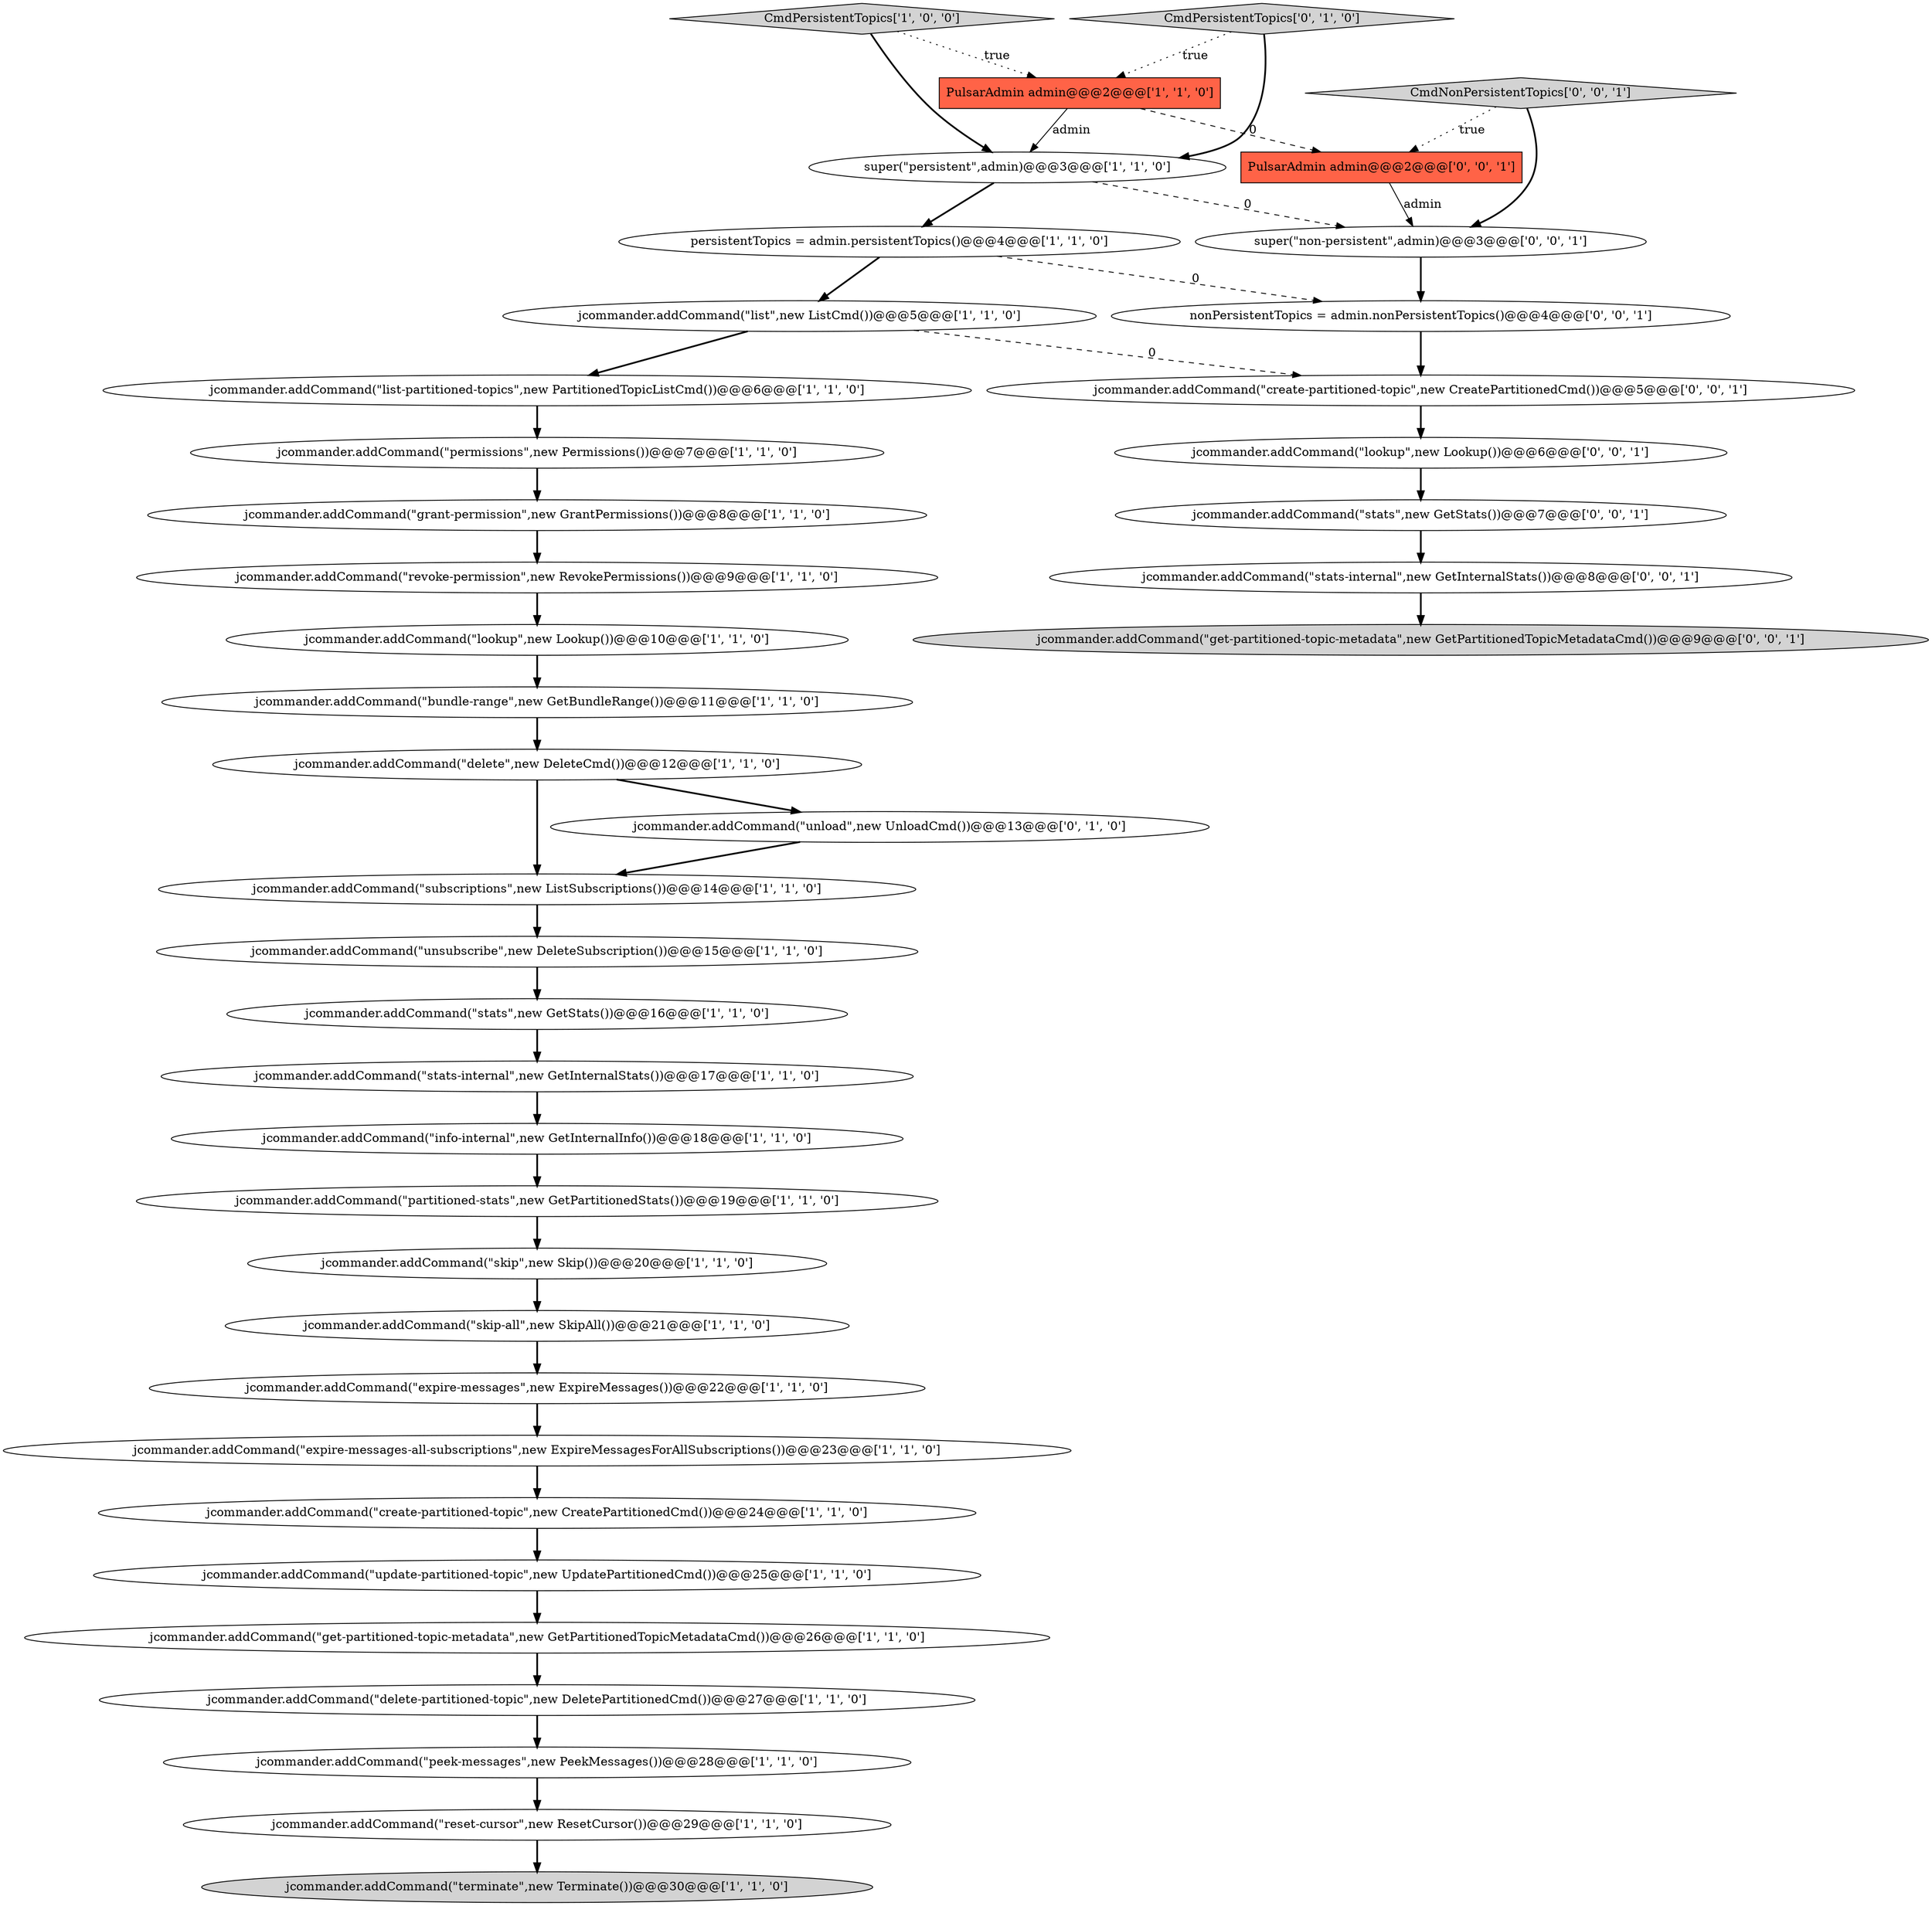 digraph {
39 [style = filled, label = "PulsarAdmin admin@@@2@@@['0', '0', '1']", fillcolor = tomato, shape = box image = "AAA0AAABBB3BBB"];
31 [style = filled, label = "nonPersistentTopics = admin.nonPersistentTopics()@@@4@@@['0', '0', '1']", fillcolor = white, shape = ellipse image = "AAA0AAABBB3BBB"];
16 [style = filled, label = "jcommander.addCommand(\"peek-messages\",new PeekMessages())@@@28@@@['1', '1', '0']", fillcolor = white, shape = ellipse image = "AAA0AAABBB1BBB"];
22 [style = filled, label = "jcommander.addCommand(\"terminate\",new Terminate())@@@30@@@['1', '1', '0']", fillcolor = lightgray, shape = ellipse image = "AAA0AAABBB1BBB"];
18 [style = filled, label = "jcommander.addCommand(\"expire-messages-all-subscriptions\",new ExpireMessagesForAllSubscriptions())@@@23@@@['1', '1', '0']", fillcolor = white, shape = ellipse image = "AAA0AAABBB1BBB"];
15 [style = filled, label = "jcommander.addCommand(\"update-partitioned-topic\",new UpdatePartitionedCmd())@@@25@@@['1', '1', '0']", fillcolor = white, shape = ellipse image = "AAA0AAABBB1BBB"];
32 [style = filled, label = "CmdNonPersistentTopics['0', '0', '1']", fillcolor = lightgray, shape = diamond image = "AAA0AAABBB3BBB"];
25 [style = filled, label = "jcommander.addCommand(\"create-partitioned-topic\",new CreatePartitionedCmd())@@@24@@@['1', '1', '0']", fillcolor = white, shape = ellipse image = "AAA0AAABBB1BBB"];
17 [style = filled, label = "PulsarAdmin admin@@@2@@@['1', '1', '0']", fillcolor = tomato, shape = box image = "AAA0AAABBB1BBB"];
3 [style = filled, label = "persistentTopics = admin.persistentTopics()@@@4@@@['1', '1', '0']", fillcolor = white, shape = ellipse image = "AAA0AAABBB1BBB"];
14 [style = filled, label = "jcommander.addCommand(\"bundle-range\",new GetBundleRange())@@@11@@@['1', '1', '0']", fillcolor = white, shape = ellipse image = "AAA0AAABBB1BBB"];
27 [style = filled, label = "jcommander.addCommand(\"stats-internal\",new GetInternalStats())@@@17@@@['1', '1', '0']", fillcolor = white, shape = ellipse image = "AAA0AAABBB1BBB"];
28 [style = filled, label = "jcommander.addCommand(\"permissions\",new Permissions())@@@7@@@['1', '1', '0']", fillcolor = white, shape = ellipse image = "AAA0AAABBB1BBB"];
2 [style = filled, label = "jcommander.addCommand(\"get-partitioned-topic-metadata\",new GetPartitionedTopicMetadataCmd())@@@26@@@['1', '1', '0']", fillcolor = white, shape = ellipse image = "AAA0AAABBB1BBB"];
7 [style = filled, label = "jcommander.addCommand(\"revoke-permission\",new RevokePermissions())@@@9@@@['1', '1', '0']", fillcolor = white, shape = ellipse image = "AAA0AAABBB1BBB"];
4 [style = filled, label = "jcommander.addCommand(\"info-internal\",new GetInternalInfo())@@@18@@@['1', '1', '0']", fillcolor = white, shape = ellipse image = "AAA0AAABBB1BBB"];
34 [style = filled, label = "jcommander.addCommand(\"create-partitioned-topic\",new CreatePartitionedCmd())@@@5@@@['0', '0', '1']", fillcolor = white, shape = ellipse image = "AAA0AAABBB3BBB"];
0 [style = filled, label = "jcommander.addCommand(\"unsubscribe\",new DeleteSubscription())@@@15@@@['1', '1', '0']", fillcolor = white, shape = ellipse image = "AAA0AAABBB1BBB"];
20 [style = filled, label = "super(\"persistent\",admin)@@@3@@@['1', '1', '0']", fillcolor = white, shape = ellipse image = "AAA0AAABBB1BBB"];
21 [style = filled, label = "jcommander.addCommand(\"delete\",new DeleteCmd())@@@12@@@['1', '1', '0']", fillcolor = white, shape = ellipse image = "AAA0AAABBB1BBB"];
29 [style = filled, label = "jcommander.addCommand(\"unload\",new UnloadCmd())@@@13@@@['0', '1', '0']", fillcolor = white, shape = ellipse image = "AAA1AAABBB2BBB"];
1 [style = filled, label = "CmdPersistentTopics['1', '0', '0']", fillcolor = lightgray, shape = diamond image = "AAA0AAABBB1BBB"];
10 [style = filled, label = "jcommander.addCommand(\"subscriptions\",new ListSubscriptions())@@@14@@@['1', '1', '0']", fillcolor = white, shape = ellipse image = "AAA0AAABBB1BBB"];
38 [style = filled, label = "jcommander.addCommand(\"stats-internal\",new GetInternalStats())@@@8@@@['0', '0', '1']", fillcolor = white, shape = ellipse image = "AAA0AAABBB3BBB"];
13 [style = filled, label = "jcommander.addCommand(\"skip-all\",new SkipAll())@@@21@@@['1', '1', '0']", fillcolor = white, shape = ellipse image = "AAA0AAABBB1BBB"];
24 [style = filled, label = "jcommander.addCommand(\"lookup\",new Lookup())@@@10@@@['1', '1', '0']", fillcolor = white, shape = ellipse image = "AAA0AAABBB1BBB"];
26 [style = filled, label = "jcommander.addCommand(\"list\",new ListCmd())@@@5@@@['1', '1', '0']", fillcolor = white, shape = ellipse image = "AAA0AAABBB1BBB"];
5 [style = filled, label = "jcommander.addCommand(\"expire-messages\",new ExpireMessages())@@@22@@@['1', '1', '0']", fillcolor = white, shape = ellipse image = "AAA0AAABBB1BBB"];
8 [style = filled, label = "jcommander.addCommand(\"list-partitioned-topics\",new PartitionedTopicListCmd())@@@6@@@['1', '1', '0']", fillcolor = white, shape = ellipse image = "AAA0AAABBB1BBB"];
30 [style = filled, label = "CmdPersistentTopics['0', '1', '0']", fillcolor = lightgray, shape = diamond image = "AAA0AAABBB2BBB"];
23 [style = filled, label = "jcommander.addCommand(\"partitioned-stats\",new GetPartitionedStats())@@@19@@@['1', '1', '0']", fillcolor = white, shape = ellipse image = "AAA0AAABBB1BBB"];
12 [style = filled, label = "jcommander.addCommand(\"stats\",new GetStats())@@@16@@@['1', '1', '0']", fillcolor = white, shape = ellipse image = "AAA0AAABBB1BBB"];
11 [style = filled, label = "jcommander.addCommand(\"skip\",new Skip())@@@20@@@['1', '1', '0']", fillcolor = white, shape = ellipse image = "AAA0AAABBB1BBB"];
36 [style = filled, label = "jcommander.addCommand(\"get-partitioned-topic-metadata\",new GetPartitionedTopicMetadataCmd())@@@9@@@['0', '0', '1']", fillcolor = lightgray, shape = ellipse image = "AAA0AAABBB3BBB"];
35 [style = filled, label = "super(\"non-persistent\",admin)@@@3@@@['0', '0', '1']", fillcolor = white, shape = ellipse image = "AAA0AAABBB3BBB"];
33 [style = filled, label = "jcommander.addCommand(\"lookup\",new Lookup())@@@6@@@['0', '0', '1']", fillcolor = white, shape = ellipse image = "AAA0AAABBB3BBB"];
37 [style = filled, label = "jcommander.addCommand(\"stats\",new GetStats())@@@7@@@['0', '0', '1']", fillcolor = white, shape = ellipse image = "AAA0AAABBB3BBB"];
19 [style = filled, label = "jcommander.addCommand(\"reset-cursor\",new ResetCursor())@@@29@@@['1', '1', '0']", fillcolor = white, shape = ellipse image = "AAA0AAABBB1BBB"];
6 [style = filled, label = "jcommander.addCommand(\"delete-partitioned-topic\",new DeletePartitionedCmd())@@@27@@@['1', '1', '0']", fillcolor = white, shape = ellipse image = "AAA0AAABBB1BBB"];
9 [style = filled, label = "jcommander.addCommand(\"grant-permission\",new GrantPermissions())@@@8@@@['1', '1', '0']", fillcolor = white, shape = ellipse image = "AAA0AAABBB1BBB"];
20->35 [style = dashed, label="0"];
26->34 [style = dashed, label="0"];
12->27 [style = bold, label=""];
39->35 [style = solid, label="admin"];
26->8 [style = bold, label=""];
20->3 [style = bold, label=""];
7->24 [style = bold, label=""];
25->15 [style = bold, label=""];
38->36 [style = bold, label=""];
35->31 [style = bold, label=""];
3->26 [style = bold, label=""];
14->21 [style = bold, label=""];
27->4 [style = bold, label=""];
30->17 [style = dotted, label="true"];
16->19 [style = bold, label=""];
18->25 [style = bold, label=""];
3->31 [style = dashed, label="0"];
19->22 [style = bold, label=""];
34->33 [style = bold, label=""];
23->11 [style = bold, label=""];
1->17 [style = dotted, label="true"];
21->29 [style = bold, label=""];
21->10 [style = bold, label=""];
15->2 [style = bold, label=""];
17->20 [style = solid, label="admin"];
33->37 [style = bold, label=""];
6->16 [style = bold, label=""];
30->20 [style = bold, label=""];
37->38 [style = bold, label=""];
32->35 [style = bold, label=""];
0->12 [style = bold, label=""];
8->28 [style = bold, label=""];
11->13 [style = bold, label=""];
5->18 [style = bold, label=""];
32->39 [style = dotted, label="true"];
4->23 [style = bold, label=""];
29->10 [style = bold, label=""];
17->39 [style = dashed, label="0"];
2->6 [style = bold, label=""];
24->14 [style = bold, label=""];
1->20 [style = bold, label=""];
31->34 [style = bold, label=""];
13->5 [style = bold, label=""];
10->0 [style = bold, label=""];
28->9 [style = bold, label=""];
9->7 [style = bold, label=""];
}
